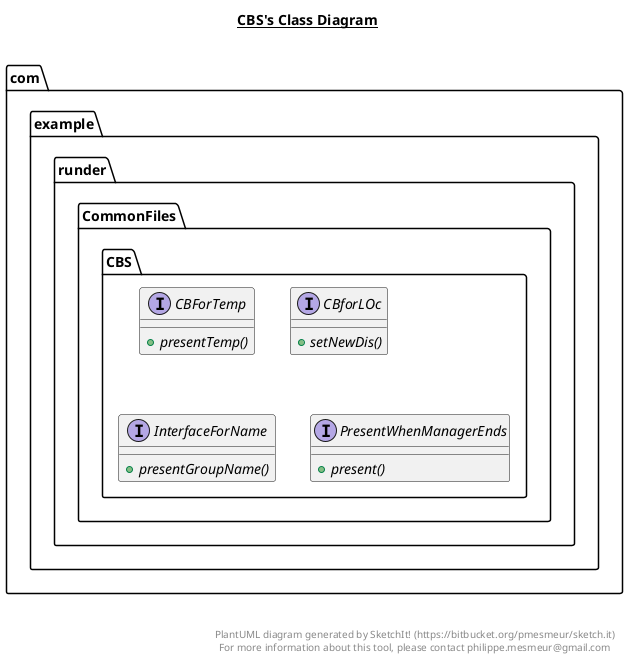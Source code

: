 @startuml

title __CBS's Class Diagram__\n

  namespace com.example.runder {
    namespace CommonFiles {
      namespace CBS {
        interface com.example.runder.CommonFiles.CBS.CBForTemp {
            {abstract} + presentTemp()
        }
      }
    }
  }
  

  namespace com.example.runder {
    namespace CommonFiles {
      namespace CBS {
        interface com.example.runder.CommonFiles.CBS.CBforLOc {
            {abstract} + setNewDis()
        }
      }
    }
  }
  

  namespace com.example.runder {
    namespace CommonFiles {
      namespace CBS {
        interface com.example.runder.CommonFiles.CBS.InterfaceForName {
            {abstract} + presentGroupName()
        }
      }
    }
  }
  

  namespace com.example.runder {
    namespace CommonFiles {
      namespace CBS {
        interface com.example.runder.CommonFiles.CBS.PresentWhenManagerEnds {
            {abstract} + present()
        }
      }
    }
  }
  



right footer


PlantUML diagram generated by SketchIt! (https://bitbucket.org/pmesmeur/sketch.it)
For more information about this tool, please contact philippe.mesmeur@gmail.com
endfooter

@enduml
